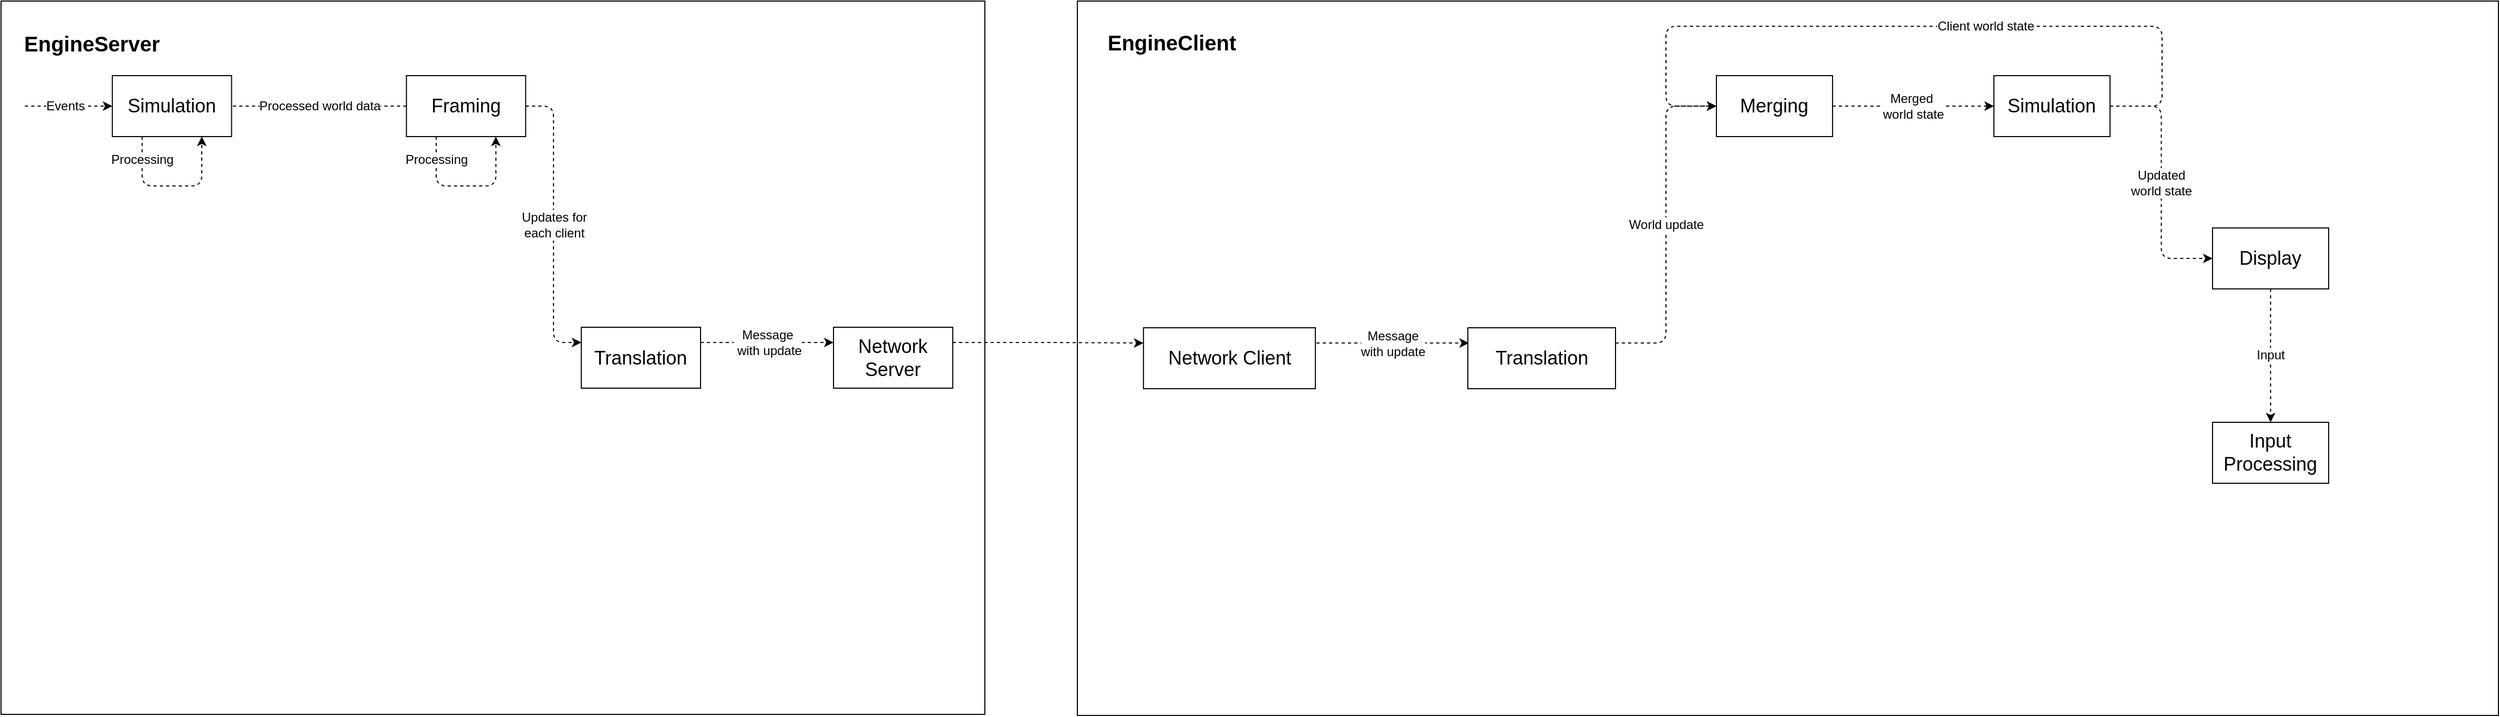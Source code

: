 <mxfile version="15.9.6" type="github">
  <diagram id="kgpKYQtTHZ0yAKxKKP6v" name="Page-1">
    <mxGraphModel dx="2151" dy="1156" grid="1" gridSize="8" guides="1" tooltips="1" connect="1" arrows="1" fold="1" page="1" pageScale="1" pageWidth="1100" pageHeight="850" math="0" shadow="0">
      <root>
        <mxCell id="0" />
        <mxCell id="1" parent="0" />
        <mxCell id="witdZUobg0xg5wF5a4da-102" value="" style="group" vertex="1" connectable="0" parent="1">
          <mxGeometry x="64" y="24" width="936" height="679" as="geometry" />
        </mxCell>
        <mxCell id="witdZUobg0xg5wF5a4da-22" value="" style="whiteSpace=wrap;html=1;fontSize=16;rounded=0;container=0;" vertex="1" parent="witdZUobg0xg5wF5a4da-102">
          <mxGeometry width="936" height="679" as="geometry" />
        </mxCell>
        <mxCell id="witdZUobg0xg5wF5a4da-23" value="EngineServer" style="text;html=1;strokeColor=none;fillColor=none;align=center;verticalAlign=middle;whiteSpace=wrap;rounded=0;fontSize=20;fontStyle=1;container=0;" vertex="1" parent="witdZUobg0xg5wF5a4da-102">
          <mxGeometry x="30.25" y="25" width="113.437" height="30" as="geometry" />
        </mxCell>
        <mxCell id="witdZUobg0xg5wF5a4da-25" value="Simulation" style="rounded=0;whiteSpace=wrap;html=1;fontSize=18;container=0;" vertex="1" parent="witdZUobg0xg5wF5a4da-102">
          <mxGeometry x="105.875" y="71" width="113.437" height="58" as="geometry" />
        </mxCell>
        <mxCell id="witdZUobg0xg5wF5a4da-41" value="Events" style="endArrow=classic;html=1;fontSize=12;entryX=0;entryY=0.5;entryDx=0;entryDy=0;dashed=1;" edge="1" parent="witdZUobg0xg5wF5a4da-102" target="witdZUobg0xg5wF5a4da-25">
          <mxGeometry x="-0.091" width="50" height="50" relative="1" as="geometry">
            <mxPoint x="22.688" y="100" as="sourcePoint" />
            <mxPoint x="485.891" y="232" as="targetPoint" />
            <Array as="points" />
            <mxPoint as="offset" />
          </mxGeometry>
        </mxCell>
        <mxCell id="witdZUobg0xg5wF5a4da-49" value="Processing" style="edgeStyle=orthogonalEdgeStyle;orthogonalLoop=1;jettySize=auto;html=1;exitX=0.25;exitY=1;exitDx=0;exitDy=0;entryX=0.75;entryY=1;entryDx=0;entryDy=0;dashed=1;fontSize=12;" edge="1" parent="witdZUobg0xg5wF5a4da-102" source="witdZUobg0xg5wF5a4da-25" target="witdZUobg0xg5wF5a4da-25">
          <mxGeometry x="-0.701" relative="1" as="geometry">
            <Array as="points">
              <mxPoint x="134.234" y="176" />
              <mxPoint x="190.953" y="176" />
            </Array>
            <mxPoint as="offset" />
          </mxGeometry>
        </mxCell>
        <mxCell id="witdZUobg0xg5wF5a4da-52" value="Processed world data" style="edgeStyle=orthogonalEdgeStyle;orthogonalLoop=1;jettySize=auto;html=1;dashed=1;fontSize=12;endArrow=none;endFill=0;startArrow=none;startFill=0;" edge="1" parent="witdZUobg0xg5wF5a4da-102" source="witdZUobg0xg5wF5a4da-50" target="witdZUobg0xg5wF5a4da-25">
          <mxGeometry relative="1" as="geometry" />
        </mxCell>
        <mxCell id="witdZUobg0xg5wF5a4da-50" value="Framing" style="rounded=0;whiteSpace=wrap;html=1;fontSize=18;container=0;" vertex="1" parent="witdZUobg0xg5wF5a4da-102">
          <mxGeometry x="385.688" y="71" width="113.437" height="58" as="geometry" />
        </mxCell>
        <mxCell id="witdZUobg0xg5wF5a4da-53" value="Processing" style="edgeStyle=orthogonalEdgeStyle;orthogonalLoop=1;jettySize=auto;html=1;exitX=0.25;exitY=1;exitDx=0;exitDy=0;entryX=0.75;entryY=1;entryDx=0;entryDy=0;dashed=1;fontSize=12;startArrow=none;startFill=0;endArrow=classic;endFill=1;" edge="1" parent="witdZUobg0xg5wF5a4da-102" source="witdZUobg0xg5wF5a4da-50" target="witdZUobg0xg5wF5a4da-50">
          <mxGeometry x="-0.702" relative="1" as="geometry">
            <Array as="points">
              <mxPoint x="414.047" y="176" />
              <mxPoint x="470.766" y="176" />
            </Array>
            <mxPoint as="offset" />
          </mxGeometry>
        </mxCell>
        <mxCell id="witdZUobg0xg5wF5a4da-69" value="Translation" style="rounded=0;whiteSpace=wrap;html=1;fontSize=18;container=0;" vertex="1" parent="witdZUobg0xg5wF5a4da-102">
          <mxGeometry x="552.062" y="310.5" width="113.437" height="58" as="geometry" />
        </mxCell>
        <mxCell id="witdZUobg0xg5wF5a4da-72" value="Updates for &lt;br&gt;each client" style="edgeStyle=orthogonalEdgeStyle;orthogonalLoop=1;jettySize=auto;html=1;exitX=1;exitY=0.5;exitDx=0;exitDy=0;entryX=0;entryY=0.25;entryDx=0;entryDy=0;dashed=1;fontSize=12;startArrow=none;startFill=0;endArrow=classic;endFill=1;" edge="1" parent="witdZUobg0xg5wF5a4da-102" source="witdZUobg0xg5wF5a4da-50" target="witdZUobg0xg5wF5a4da-69">
          <mxGeometry relative="1" as="geometry" />
        </mxCell>
        <mxCell id="witdZUobg0xg5wF5a4da-71" value="Network Server" style="rounded=0;whiteSpace=wrap;html=1;fontSize=18;container=0;" vertex="1" parent="witdZUobg0xg5wF5a4da-102">
          <mxGeometry x="792" y="310.5" width="113.437" height="58" as="geometry" />
        </mxCell>
        <mxCell id="witdZUobg0xg5wF5a4da-73" value="Message&lt;br&gt;&amp;nbsp;with update" style="edgeStyle=orthogonalEdgeStyle;orthogonalLoop=1;jettySize=auto;html=1;exitX=1;exitY=0.25;exitDx=0;exitDy=0;entryX=0;entryY=0.25;entryDx=0;entryDy=0;dashed=1;fontSize=12;startArrow=none;startFill=0;endArrow=classic;endFill=1;" edge="1" parent="witdZUobg0xg5wF5a4da-102" source="witdZUobg0xg5wF5a4da-69" target="witdZUobg0xg5wF5a4da-71">
          <mxGeometry relative="1" as="geometry">
            <Array as="points">
              <mxPoint x="741.125" y="325" />
              <mxPoint x="741.125" y="325" />
            </Array>
            <mxPoint as="offset" />
          </mxGeometry>
        </mxCell>
        <mxCell id="witdZUobg0xg5wF5a4da-103" value="" style="group" vertex="1" connectable="0" parent="1">
          <mxGeometry x="1088" y="24" width="1352" height="680" as="geometry" />
        </mxCell>
        <mxCell id="witdZUobg0xg5wF5a4da-28" value="" style="whiteSpace=wrap;html=1;fontSize=16;rounded=0;container=0;" vertex="1" parent="witdZUobg0xg5wF5a4da-103">
          <mxGeometry width="1352" height="680" as="geometry" />
        </mxCell>
        <mxCell id="witdZUobg0xg5wF5a4da-36" value="EngineClient" style="text;html=1;strokeColor=none;fillColor=none;align=center;verticalAlign=middle;whiteSpace=wrap;rounded=0;fontSize=20;fontStyle=1;container=0;" vertex="1" parent="witdZUobg0xg5wF5a4da-103">
          <mxGeometry x="24" y="24" width="131.61" height="30" as="geometry" />
        </mxCell>
        <mxCell id="witdZUobg0xg5wF5a4da-78" value="Message &lt;br&gt;with update" style="edgeStyle=orthogonalEdgeStyle;orthogonalLoop=1;jettySize=auto;html=1;exitX=1;exitY=0.25;exitDx=0;exitDy=0;entryX=0;entryY=0.25;entryDx=0;entryDy=0;dashed=1;fontSize=12;startArrow=none;startFill=0;endArrow=classic;endFill=1;" edge="1" parent="witdZUobg0xg5wF5a4da-103">
          <mxGeometry relative="1" as="geometry">
            <mxPoint x="227.433" y="325.5" as="sourcePoint" />
            <mxPoint x="372.513" y="325.5" as="targetPoint" />
          </mxGeometry>
        </mxCell>
        <mxCell id="witdZUobg0xg5wF5a4da-75" value="Network Client" style="rounded=0;whiteSpace=wrap;html=1;fontSize=18;container=0;" vertex="1" parent="witdZUobg0xg5wF5a4da-103">
          <mxGeometry x="62.884" y="311" width="163.548" height="58" as="geometry" />
        </mxCell>
        <mxCell id="witdZUobg0xg5wF5a4da-79" value="Merging" style="rounded=0;whiteSpace=wrap;html=1;fontSize=18;container=0;" vertex="1" parent="witdZUobg0xg5wF5a4da-103">
          <mxGeometry x="608" y="71" width="110.48" height="58" as="geometry" />
        </mxCell>
        <mxCell id="witdZUobg0xg5wF5a4da-80" value="World update" style="edgeStyle=orthogonalEdgeStyle;orthogonalLoop=1;jettySize=auto;html=1;exitX=1;exitY=0.25;exitDx=0;exitDy=0;entryX=0;entryY=0.5;entryDx=0;entryDy=0;dashed=1;fontSize=12;startArrow=none;startFill=0;endArrow=classic;endFill=1;" edge="1" parent="witdZUobg0xg5wF5a4da-103" source="witdZUobg0xg5wF5a4da-77" target="witdZUobg0xg5wF5a4da-79">
          <mxGeometry relative="1" as="geometry" />
        </mxCell>
        <mxCell id="witdZUobg0xg5wF5a4da-134" value="Updated&lt;br&gt;world state" style="edgeStyle=orthogonalEdgeStyle;orthogonalLoop=1;jettySize=auto;html=1;exitX=1;exitY=0.5;exitDx=0;exitDy=0;entryX=0;entryY=0.5;entryDx=0;entryDy=0;dashed=1;fontSize=12;startArrow=none;startFill=0;endArrow=classic;endFill=1;" edge="1" parent="witdZUobg0xg5wF5a4da-103" source="witdZUobg0xg5wF5a4da-99" target="witdZUobg0xg5wF5a4da-119">
          <mxGeometry relative="1" as="geometry" />
        </mxCell>
        <mxCell id="witdZUobg0xg5wF5a4da-136" value="Client world state" style="edgeStyle=orthogonalEdgeStyle;orthogonalLoop=1;jettySize=auto;html=1;exitX=1;exitY=0.5;exitDx=0;exitDy=0;entryX=0;entryY=0.5;entryDx=0;entryDy=0;dashed=1;fontSize=12;startArrow=none;startFill=0;endArrow=classic;endFill=1;" edge="1" parent="witdZUobg0xg5wF5a4da-103" source="witdZUobg0xg5wF5a4da-99" target="witdZUobg0xg5wF5a4da-79">
          <mxGeometry x="-0.186" relative="1" as="geometry">
            <Array as="points">
              <mxPoint x="1032" y="100" />
              <mxPoint x="1032" y="24" />
              <mxPoint x="560" y="24" />
              <mxPoint x="560" y="100" />
            </Array>
            <mxPoint as="offset" />
          </mxGeometry>
        </mxCell>
        <mxCell id="witdZUobg0xg5wF5a4da-99" value="Simulation" style="rounded=0;whiteSpace=wrap;html=1;fontSize=18;container=0;" vertex="1" parent="witdZUobg0xg5wF5a4da-103">
          <mxGeometry x="872" y="71" width="110.48" height="58" as="geometry" />
        </mxCell>
        <mxCell id="witdZUobg0xg5wF5a4da-100" value="Merged&amp;nbsp;&lt;br&gt;world state" style="edgeStyle=orthogonalEdgeStyle;orthogonalLoop=1;jettySize=auto;html=1;exitX=1;exitY=0.5;exitDx=0;exitDy=0;entryX=0;entryY=0.5;entryDx=0;entryDy=0;dashed=1;fontSize=12;startArrow=none;startFill=0;endArrow=classic;endFill=1;" edge="1" parent="witdZUobg0xg5wF5a4da-103" source="witdZUobg0xg5wF5a4da-79" target="witdZUobg0xg5wF5a4da-99">
          <mxGeometry relative="1" as="geometry" />
        </mxCell>
        <mxCell id="witdZUobg0xg5wF5a4da-77" value="Translation" style="rounded=0;whiteSpace=wrap;html=1;fontSize=18;container=0;" vertex="1" parent="witdZUobg0xg5wF5a4da-103">
          <mxGeometry x="371.51" y="311" width="140.49" height="58" as="geometry" />
        </mxCell>
        <mxCell id="witdZUobg0xg5wF5a4da-133" value="Input" style="edgeStyle=orthogonalEdgeStyle;orthogonalLoop=1;jettySize=auto;html=1;exitX=0.5;exitY=1;exitDx=0;exitDy=0;dashed=1;fontSize=12;startArrow=none;startFill=0;endArrow=classic;endFill=1;" edge="1" parent="witdZUobg0xg5wF5a4da-103" source="witdZUobg0xg5wF5a4da-119" target="witdZUobg0xg5wF5a4da-132">
          <mxGeometry relative="1" as="geometry" />
        </mxCell>
        <mxCell id="witdZUobg0xg5wF5a4da-119" value="Display" style="rounded=0;whiteSpace=wrap;html=1;fontSize=18;container=0;" vertex="1" parent="witdZUobg0xg5wF5a4da-103">
          <mxGeometry x="1080" y="216" width="110.48" height="58" as="geometry" />
        </mxCell>
        <mxCell id="witdZUobg0xg5wF5a4da-132" value="Input Processing" style="rounded=0;whiteSpace=wrap;html=1;fontSize=18;container=0;" vertex="1" parent="witdZUobg0xg5wF5a4da-103">
          <mxGeometry x="1080" y="401" width="110.48" height="58" as="geometry" />
        </mxCell>
        <mxCell id="witdZUobg0xg5wF5a4da-104" style="edgeStyle=orthogonalEdgeStyle;orthogonalLoop=1;jettySize=auto;html=1;exitX=1;exitY=0.25;exitDx=0;exitDy=0;entryX=0;entryY=0.25;entryDx=0;entryDy=0;dashed=1;fontSize=12;startArrow=none;startFill=0;endArrow=classic;endFill=1;" edge="1" parent="1" source="witdZUobg0xg5wF5a4da-71" target="witdZUobg0xg5wF5a4da-75">
          <mxGeometry relative="1" as="geometry" />
        </mxCell>
      </root>
    </mxGraphModel>
  </diagram>
</mxfile>
